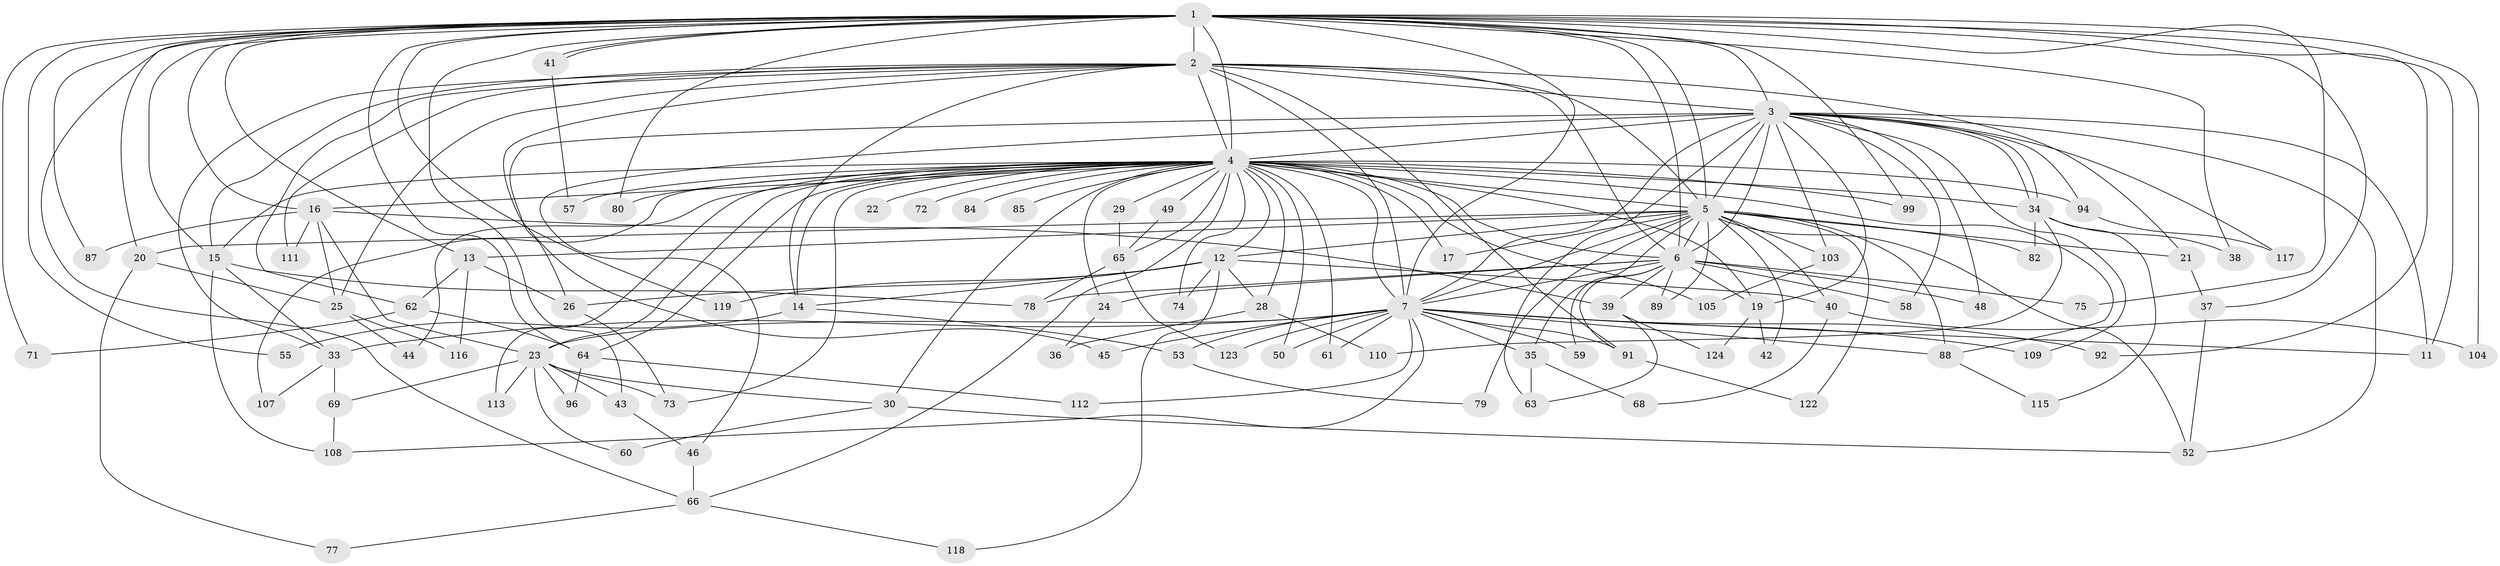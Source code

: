 // original degree distribution, {29: 0.016129032258064516, 17: 0.008064516129032258, 24: 0.008064516129032258, 12: 0.016129032258064516, 16: 0.008064516129032258, 23: 0.008064516129032258, 30: 0.008064516129032258, 21: 0.008064516129032258, 3: 0.1532258064516129, 8: 0.016129032258064516, 5: 0.07258064516129033, 6: 0.024193548387096774, 2: 0.5241935483870968, 4: 0.12096774193548387, 7: 0.008064516129032258}
// Generated by graph-tools (version 1.1) at 2025/11/02/27/25 16:11:02]
// undirected, 95 vertices, 211 edges
graph export_dot {
graph [start="1"]
  node [color=gray90,style=filled];
  1 [super="+70"];
  2 [super="+90"];
  3 [super="+27"];
  4 [super="+8"];
  5 [super="+9"];
  6 [super="+10"];
  7 [super="+32"];
  11;
  12 [super="+86"];
  13;
  14 [super="+18"];
  15 [super="+47"];
  16 [super="+67"];
  17;
  19 [super="+31"];
  20;
  21;
  22;
  23 [super="+56"];
  24;
  25 [super="+51"];
  26;
  28;
  29;
  30 [super="+120"];
  33 [super="+76"];
  34 [super="+54"];
  35;
  36;
  37;
  38;
  39;
  40 [super="+95"];
  41;
  42;
  43 [super="+102"];
  44;
  45;
  46;
  48;
  49;
  50;
  52 [super="+101"];
  53;
  55;
  57;
  58;
  59;
  60;
  61;
  62 [super="+93"];
  63 [super="+98"];
  64;
  65 [super="+83"];
  66 [super="+100"];
  68;
  69;
  71;
  72;
  73 [super="+81"];
  74;
  75;
  77;
  78 [super="+97"];
  79;
  80;
  82;
  84;
  85;
  87;
  88 [super="+106"];
  89;
  91 [super="+121"];
  92;
  94;
  96;
  99;
  103;
  104;
  105;
  107;
  108 [super="+114"];
  109;
  110;
  111;
  112;
  113;
  115;
  116;
  117;
  118;
  119;
  122;
  123;
  124;
  1 -- 2;
  1 -- 3;
  1 -- 4 [weight=2];
  1 -- 5 [weight=2];
  1 -- 6 [weight=2];
  1 -- 7;
  1 -- 13;
  1 -- 16;
  1 -- 20;
  1 -- 37;
  1 -- 38;
  1 -- 41;
  1 -- 41;
  1 -- 43 [weight=2];
  1 -- 55;
  1 -- 64;
  1 -- 71;
  1 -- 75;
  1 -- 87;
  1 -- 92;
  1 -- 99;
  1 -- 104;
  1 -- 80;
  1 -- 11;
  1 -- 119;
  1 -- 66;
  1 -- 15;
  2 -- 3;
  2 -- 4 [weight=2];
  2 -- 5 [weight=2];
  2 -- 6 [weight=2];
  2 -- 7;
  2 -- 14;
  2 -- 15;
  2 -- 21;
  2 -- 25;
  2 -- 45;
  2 -- 62;
  2 -- 111;
  2 -- 33;
  2 -- 91;
  3 -- 4 [weight=2];
  3 -- 5 [weight=2];
  3 -- 6 [weight=2];
  3 -- 7;
  3 -- 11;
  3 -- 19;
  3 -- 26;
  3 -- 34;
  3 -- 34;
  3 -- 46;
  3 -- 48;
  3 -- 52;
  3 -- 58;
  3 -- 63;
  3 -- 94;
  3 -- 109;
  3 -- 117;
  3 -- 103;
  4 -- 5 [weight=4];
  4 -- 6 [weight=4];
  4 -- 7 [weight=3];
  4 -- 15;
  4 -- 17;
  4 -- 22 [weight=2];
  4 -- 23;
  4 -- 24;
  4 -- 30;
  4 -- 49 [weight=2];
  4 -- 61;
  4 -- 64;
  4 -- 66;
  4 -- 74;
  4 -- 80;
  4 -- 85 [weight=2];
  4 -- 99;
  4 -- 105;
  4 -- 107;
  4 -- 113;
  4 -- 72;
  4 -- 73;
  4 -- 12;
  4 -- 16 [weight=2];
  4 -- 84;
  4 -- 28;
  4 -- 29;
  4 -- 94;
  4 -- 44;
  4 -- 50;
  4 -- 57;
  4 -- 65;
  4 -- 34;
  4 -- 19;
  4 -- 14;
  4 -- 88;
  5 -- 6 [weight=4];
  5 -- 7 [weight=2];
  5 -- 12;
  5 -- 13;
  5 -- 122;
  5 -- 79;
  5 -- 17;
  5 -- 82;
  5 -- 20;
  5 -- 21;
  5 -- 88;
  5 -- 89;
  5 -- 35;
  5 -- 103;
  5 -- 40;
  5 -- 42;
  5 -- 52;
  6 -- 7 [weight=2];
  6 -- 19;
  6 -- 24;
  6 -- 39;
  6 -- 59;
  6 -- 78;
  6 -- 89;
  6 -- 75;
  6 -- 48;
  6 -- 58;
  6 -- 91;
  7 -- 11;
  7 -- 23;
  7 -- 33 [weight=2];
  7 -- 35;
  7 -- 45;
  7 -- 53;
  7 -- 59;
  7 -- 61;
  7 -- 88;
  7 -- 91;
  7 -- 109;
  7 -- 112;
  7 -- 123;
  7 -- 50;
  7 -- 92;
  7 -- 108;
  12 -- 14;
  12 -- 28;
  12 -- 40 [weight=2];
  12 -- 74;
  12 -- 26;
  12 -- 118;
  12 -- 119;
  13 -- 26;
  13 -- 62;
  13 -- 116;
  14 -- 53;
  14 -- 55;
  15 -- 78;
  15 -- 108;
  15 -- 33;
  16 -- 39;
  16 -- 87;
  16 -- 111;
  16 -- 25;
  16 -- 23;
  19 -- 42;
  19 -- 124;
  20 -- 25;
  20 -- 77;
  21 -- 37;
  23 -- 30;
  23 -- 43;
  23 -- 96;
  23 -- 113;
  23 -- 69;
  23 -- 73;
  23 -- 60;
  24 -- 36;
  25 -- 44;
  25 -- 116;
  26 -- 73;
  28 -- 36;
  28 -- 110;
  29 -- 65;
  30 -- 60;
  30 -- 52;
  33 -- 69;
  33 -- 107;
  34 -- 38;
  34 -- 82;
  34 -- 115;
  34 -- 110;
  35 -- 68;
  35 -- 63;
  37 -- 52;
  39 -- 63;
  39 -- 124;
  40 -- 68;
  40 -- 104;
  41 -- 57;
  43 -- 46;
  46 -- 66;
  49 -- 65;
  53 -- 79;
  62 -- 71;
  62 -- 64;
  64 -- 96;
  64 -- 112;
  65 -- 123;
  65 -- 78;
  66 -- 77;
  66 -- 118;
  69 -- 108;
  88 -- 115;
  91 -- 122;
  94 -- 117;
  103 -- 105;
}
